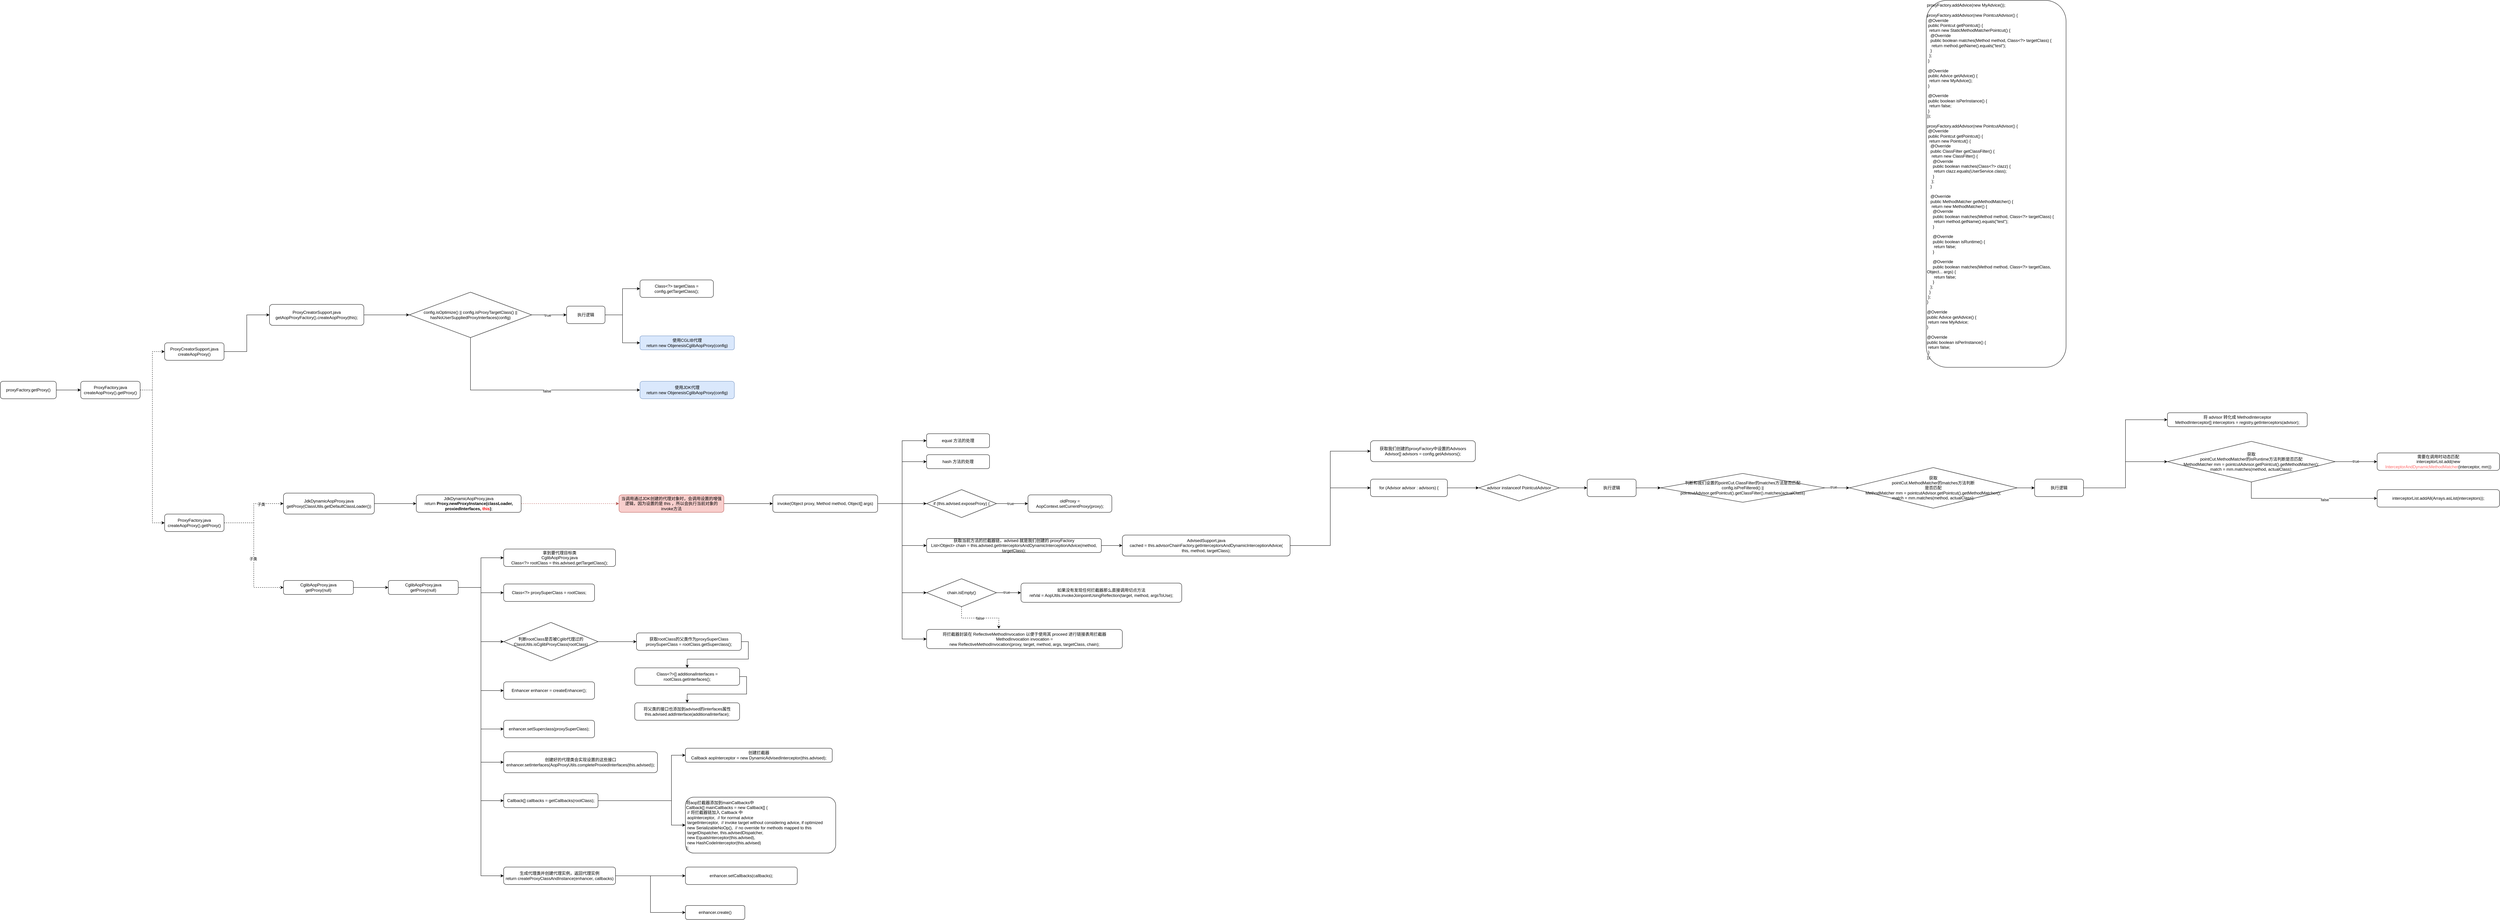 <mxfile version="16.2.1" type="github">
  <diagram id="f2AcYuHpSOX_95SIe8nD" name="第 1 页">
    <mxGraphModel dx="946" dy="3900" grid="1" gridSize="10" guides="1" tooltips="1" connect="1" arrows="1" fold="1" page="1" pageScale="1" pageWidth="2339" pageHeight="3300" math="0" shadow="0">
      <root>
        <mxCell id="0" />
        <mxCell id="1" parent="0" />
        <mxCell id="IzW3qe-JI3EkygCX9i8u-3" style="edgeStyle=orthogonalEdgeStyle;rounded=0;orthogonalLoop=1;jettySize=auto;html=1;exitX=1;exitY=0.5;exitDx=0;exitDy=0;entryX=0;entryY=0.5;entryDx=0;entryDy=0;" edge="1" parent="1" source="IzW3qe-JI3EkygCX9i8u-1" target="IzW3qe-JI3EkygCX9i8u-2">
          <mxGeometry relative="1" as="geometry" />
        </mxCell>
        <mxCell id="IzW3qe-JI3EkygCX9i8u-1" value="proxyFactory.getProxy()" style="rounded=1;whiteSpace=wrap;html=1;" vertex="1" parent="1">
          <mxGeometry x="830" y="460" width="160" height="50" as="geometry" />
        </mxCell>
        <mxCell id="IzW3qe-JI3EkygCX9i8u-6" style="edgeStyle=orthogonalEdgeStyle;rounded=0;orthogonalLoop=1;jettySize=auto;html=1;exitX=1;exitY=0.5;exitDx=0;exitDy=0;entryX=0;entryY=0.5;entryDx=0;entryDy=0;dashed=1;" edge="1" parent="1" source="IzW3qe-JI3EkygCX9i8u-2" target="IzW3qe-JI3EkygCX9i8u-4">
          <mxGeometry relative="1" as="geometry" />
        </mxCell>
        <mxCell id="IzW3qe-JI3EkygCX9i8u-7" style="edgeStyle=orthogonalEdgeStyle;rounded=0;orthogonalLoop=1;jettySize=auto;html=1;exitX=1;exitY=0.5;exitDx=0;exitDy=0;entryX=0;entryY=0.5;entryDx=0;entryDy=0;dashed=1;" edge="1" parent="1" source="IzW3qe-JI3EkygCX9i8u-2" target="IzW3qe-JI3EkygCX9i8u-5">
          <mxGeometry relative="1" as="geometry" />
        </mxCell>
        <mxCell id="IzW3qe-JI3EkygCX9i8u-2" value="ProxyFactory.java&lt;br&gt;createAopProxy().getProxy()" style="rounded=1;whiteSpace=wrap;html=1;" vertex="1" parent="1">
          <mxGeometry x="1060" y="460" width="170" height="50" as="geometry" />
        </mxCell>
        <mxCell id="IzW3qe-JI3EkygCX9i8u-10" style="edgeStyle=orthogonalEdgeStyle;rounded=0;orthogonalLoop=1;jettySize=auto;html=1;exitX=1;exitY=0.5;exitDx=0;exitDy=0;entryX=0;entryY=0.5;entryDx=0;entryDy=0;" edge="1" parent="1" source="IzW3qe-JI3EkygCX9i8u-4" target="IzW3qe-JI3EkygCX9i8u-9">
          <mxGeometry relative="1" as="geometry" />
        </mxCell>
        <mxCell id="IzW3qe-JI3EkygCX9i8u-4" value="ProxyCreatorSupport.java&lt;br&gt;createAopProxy()" style="rounded=1;whiteSpace=wrap;html=1;" vertex="1" parent="1">
          <mxGeometry x="1300" y="350" width="170" height="50" as="geometry" />
        </mxCell>
        <mxCell id="IzW3qe-JI3EkygCX9i8u-27" style="edgeStyle=orthogonalEdgeStyle;rounded=0;orthogonalLoop=1;jettySize=auto;html=1;exitX=1;exitY=0.5;exitDx=0;exitDy=0;dashed=1;entryX=0;entryY=0.5;entryDx=0;entryDy=0;" edge="1" parent="1" source="IzW3qe-JI3EkygCX9i8u-5" target="IzW3qe-JI3EkygCX9i8u-25">
          <mxGeometry relative="1" as="geometry" />
        </mxCell>
        <mxCell id="IzW3qe-JI3EkygCX9i8u-29" value="子类" style="edgeLabel;html=1;align=center;verticalAlign=middle;resizable=0;points=[];" vertex="1" connectable="0" parent="IzW3qe-JI3EkygCX9i8u-27">
          <mxGeometry x="0.43" y="-2" relative="1" as="geometry">
            <mxPoint as="offset" />
          </mxGeometry>
        </mxCell>
        <mxCell id="IzW3qe-JI3EkygCX9i8u-28" style="edgeStyle=orthogonalEdgeStyle;rounded=0;orthogonalLoop=1;jettySize=auto;html=1;exitX=1;exitY=0.5;exitDx=0;exitDy=0;entryX=0;entryY=0.5;entryDx=0;entryDy=0;dashed=1;" edge="1" parent="1" source="IzW3qe-JI3EkygCX9i8u-5" target="IzW3qe-JI3EkygCX9i8u-26">
          <mxGeometry relative="1" as="geometry" />
        </mxCell>
        <mxCell id="IzW3qe-JI3EkygCX9i8u-30" value="子类" style="edgeLabel;html=1;align=center;verticalAlign=middle;resizable=0;points=[];" vertex="1" connectable="0" parent="IzW3qe-JI3EkygCX9i8u-28">
          <mxGeometry x="0.056" y="-2" relative="1" as="geometry">
            <mxPoint as="offset" />
          </mxGeometry>
        </mxCell>
        <mxCell id="IzW3qe-JI3EkygCX9i8u-5" value="ProxyFactory.java&lt;br&gt;createAopProxy().getProxy()" style="rounded=1;whiteSpace=wrap;html=1;" vertex="1" parent="1">
          <mxGeometry x="1300" y="840" width="170" height="50" as="geometry" />
        </mxCell>
        <mxCell id="IzW3qe-JI3EkygCX9i8u-12" style="edgeStyle=orthogonalEdgeStyle;rounded=0;orthogonalLoop=1;jettySize=auto;html=1;exitX=1;exitY=0.5;exitDx=0;exitDy=0;" edge="1" parent="1" source="IzW3qe-JI3EkygCX9i8u-9" target="IzW3qe-JI3EkygCX9i8u-11">
          <mxGeometry relative="1" as="geometry" />
        </mxCell>
        <mxCell id="IzW3qe-JI3EkygCX9i8u-9" value="ProxyCreatorSupport.java&lt;br&gt;getAopProxyFactory().createAopProxy(this);" style="rounded=1;whiteSpace=wrap;html=1;" vertex="1" parent="1">
          <mxGeometry x="1600" y="240" width="270" height="60" as="geometry" />
        </mxCell>
        <mxCell id="IzW3qe-JI3EkygCX9i8u-14" style="edgeStyle=orthogonalEdgeStyle;rounded=0;orthogonalLoop=1;jettySize=auto;html=1;exitX=1;exitY=0.5;exitDx=0;exitDy=0;" edge="1" parent="1" source="IzW3qe-JI3EkygCX9i8u-11" target="IzW3qe-JI3EkygCX9i8u-13">
          <mxGeometry relative="1" as="geometry" />
        </mxCell>
        <mxCell id="IzW3qe-JI3EkygCX9i8u-19" value="true" style="edgeLabel;html=1;align=center;verticalAlign=middle;resizable=0;points=[];" vertex="1" connectable="0" parent="IzW3qe-JI3EkygCX9i8u-14">
          <mxGeometry x="-0.08" y="-1" relative="1" as="geometry">
            <mxPoint as="offset" />
          </mxGeometry>
        </mxCell>
        <mxCell id="IzW3qe-JI3EkygCX9i8u-21" style="edgeStyle=orthogonalEdgeStyle;rounded=0;orthogonalLoop=1;jettySize=auto;html=1;exitX=0.5;exitY=1;exitDx=0;exitDy=0;entryX=0;entryY=0.5;entryDx=0;entryDy=0;" edge="1" parent="1" source="IzW3qe-JI3EkygCX9i8u-11" target="IzW3qe-JI3EkygCX9i8u-20">
          <mxGeometry relative="1" as="geometry" />
        </mxCell>
        <mxCell id="IzW3qe-JI3EkygCX9i8u-22" value="false" style="edgeLabel;html=1;align=center;verticalAlign=middle;resizable=0;points=[];" vertex="1" connectable="0" parent="IzW3qe-JI3EkygCX9i8u-21">
          <mxGeometry x="0.162" y="-3" relative="1" as="geometry">
            <mxPoint as="offset" />
          </mxGeometry>
        </mxCell>
        <mxCell id="IzW3qe-JI3EkygCX9i8u-11" value="config.isOptimize() || config.isProxyTargetClass() || hasNoUserSuppliedProxyInterfaces(config)" style="rhombus;whiteSpace=wrap;html=1;" vertex="1" parent="1">
          <mxGeometry x="2000" y="205" width="350" height="130" as="geometry" />
        </mxCell>
        <mxCell id="IzW3qe-JI3EkygCX9i8u-16" style="edgeStyle=orthogonalEdgeStyle;rounded=0;orthogonalLoop=1;jettySize=auto;html=1;exitX=1;exitY=0.5;exitDx=0;exitDy=0;entryX=0;entryY=0.5;entryDx=0;entryDy=0;" edge="1" parent="1" source="IzW3qe-JI3EkygCX9i8u-13" target="IzW3qe-JI3EkygCX9i8u-15">
          <mxGeometry relative="1" as="geometry" />
        </mxCell>
        <mxCell id="IzW3qe-JI3EkygCX9i8u-18" style="edgeStyle=orthogonalEdgeStyle;rounded=0;orthogonalLoop=1;jettySize=auto;html=1;exitX=1;exitY=0.5;exitDx=0;exitDy=0;entryX=0;entryY=0.5;entryDx=0;entryDy=0;" edge="1" parent="1" source="IzW3qe-JI3EkygCX9i8u-13" target="IzW3qe-JI3EkygCX9i8u-17">
          <mxGeometry relative="1" as="geometry" />
        </mxCell>
        <mxCell id="IzW3qe-JI3EkygCX9i8u-13" value="执行逻辑" style="rounded=1;whiteSpace=wrap;html=1;" vertex="1" parent="1">
          <mxGeometry x="2450" y="245" width="110" height="50" as="geometry" />
        </mxCell>
        <mxCell id="IzW3qe-JI3EkygCX9i8u-15" value="Class&amp;lt;?&amp;gt; targetClass = config.getTargetClass();" style="rounded=1;whiteSpace=wrap;html=1;" vertex="1" parent="1">
          <mxGeometry x="2660" y="170" width="210" height="50" as="geometry" />
        </mxCell>
        <mxCell id="IzW3qe-JI3EkygCX9i8u-17" value="使用CGLIB代理&lt;br&gt;return new ObjenesisCglibAopProxy(config)" style="rounded=1;whiteSpace=wrap;html=1;fillColor=#dae8fc;strokeColor=#6c8ebf;" vertex="1" parent="1">
          <mxGeometry x="2660" y="330" width="270" height="40" as="geometry" />
        </mxCell>
        <mxCell id="IzW3qe-JI3EkygCX9i8u-20" value="使用JDK代理&lt;br&gt;return new ObjenesisCglibAopProxy(config)" style="rounded=1;whiteSpace=wrap;html=1;fillColor=#dae8fc;strokeColor=#6c8ebf;" vertex="1" parent="1">
          <mxGeometry x="2660" y="460" width="270" height="50" as="geometry" />
        </mxCell>
        <mxCell id="IzW3qe-JI3EkygCX9i8u-32" style="edgeStyle=orthogonalEdgeStyle;rounded=0;orthogonalLoop=1;jettySize=auto;html=1;exitX=1;exitY=0.5;exitDx=0;exitDy=0;entryX=0;entryY=0.5;entryDx=0;entryDy=0;" edge="1" parent="1" source="IzW3qe-JI3EkygCX9i8u-25" target="IzW3qe-JI3EkygCX9i8u-31">
          <mxGeometry relative="1" as="geometry" />
        </mxCell>
        <mxCell id="IzW3qe-JI3EkygCX9i8u-25" value="JdkDynamicAopProxy.java&lt;br&gt;getProxy(ClassUtils.getDefaultClassLoader())" style="rounded=1;whiteSpace=wrap;html=1;" vertex="1" parent="1">
          <mxGeometry x="1640" y="780" width="260" height="60" as="geometry" />
        </mxCell>
        <mxCell id="IzW3qe-JI3EkygCX9i8u-34" style="edgeStyle=orthogonalEdgeStyle;rounded=0;orthogonalLoop=1;jettySize=auto;html=1;exitX=1;exitY=0.5;exitDx=0;exitDy=0;" edge="1" parent="1" source="IzW3qe-JI3EkygCX9i8u-26" target="IzW3qe-JI3EkygCX9i8u-33">
          <mxGeometry relative="1" as="geometry" />
        </mxCell>
        <mxCell id="IzW3qe-JI3EkygCX9i8u-26" value="CglibAopProxy.java&lt;br&gt;getProxy(null)" style="rounded=1;whiteSpace=wrap;html=1;" vertex="1" parent="1">
          <mxGeometry x="1640" y="1030" width="200" height="40" as="geometry" />
        </mxCell>
        <mxCell id="IzW3qe-JI3EkygCX9i8u-68" style="edgeStyle=orthogonalEdgeStyle;rounded=0;orthogonalLoop=1;jettySize=auto;html=1;exitX=1;exitY=0.5;exitDx=0;exitDy=0;dashed=1;fillColor=#f8cecc;strokeColor=#b85450;" edge="1" parent="1" source="IzW3qe-JI3EkygCX9i8u-31" target="IzW3qe-JI3EkygCX9i8u-67">
          <mxGeometry relative="1" as="geometry" />
        </mxCell>
        <mxCell id="IzW3qe-JI3EkygCX9i8u-31" value="JdkDynamicAopProxy.java&lt;br&gt;return &lt;b&gt;Proxy.newProxyInstance(classLoader, proxiedInterfaces, &lt;font color=&quot;#ff0000&quot;&gt;this&lt;/font&gt;)&lt;/b&gt;;" style="rounded=1;whiteSpace=wrap;html=1;" vertex="1" parent="1">
          <mxGeometry x="2020" y="785" width="300" height="50" as="geometry" />
        </mxCell>
        <mxCell id="IzW3qe-JI3EkygCX9i8u-36" style="edgeStyle=orthogonalEdgeStyle;rounded=0;orthogonalLoop=1;jettySize=auto;html=1;exitX=1;exitY=0.5;exitDx=0;exitDy=0;entryX=0;entryY=0.5;entryDx=0;entryDy=0;" edge="1" parent="1" source="IzW3qe-JI3EkygCX9i8u-33" target="IzW3qe-JI3EkygCX9i8u-35">
          <mxGeometry relative="1" as="geometry" />
        </mxCell>
        <mxCell id="IzW3qe-JI3EkygCX9i8u-39" style="edgeStyle=orthogonalEdgeStyle;rounded=0;orthogonalLoop=1;jettySize=auto;html=1;exitX=1;exitY=0.5;exitDx=0;exitDy=0;" edge="1" parent="1" source="IzW3qe-JI3EkygCX9i8u-33" target="IzW3qe-JI3EkygCX9i8u-38">
          <mxGeometry relative="1" as="geometry" />
        </mxCell>
        <mxCell id="IzW3qe-JI3EkygCX9i8u-40" style="edgeStyle=orthogonalEdgeStyle;rounded=0;orthogonalLoop=1;jettySize=auto;html=1;exitX=1;exitY=0.5;exitDx=0;exitDy=0;entryX=0;entryY=0.5;entryDx=0;entryDy=0;" edge="1" parent="1" source="IzW3qe-JI3EkygCX9i8u-33" target="IzW3qe-JI3EkygCX9i8u-37">
          <mxGeometry relative="1" as="geometry" />
        </mxCell>
        <mxCell id="IzW3qe-JI3EkygCX9i8u-49" style="edgeStyle=orthogonalEdgeStyle;rounded=0;orthogonalLoop=1;jettySize=auto;html=1;exitX=1;exitY=0.5;exitDx=0;exitDy=0;entryX=0;entryY=0.5;entryDx=0;entryDy=0;" edge="1" parent="1" source="IzW3qe-JI3EkygCX9i8u-33" target="IzW3qe-JI3EkygCX9i8u-47">
          <mxGeometry relative="1" as="geometry" />
        </mxCell>
        <mxCell id="IzW3qe-JI3EkygCX9i8u-52" style="edgeStyle=orthogonalEdgeStyle;rounded=0;orthogonalLoop=1;jettySize=auto;html=1;exitX=1;exitY=0.5;exitDx=0;exitDy=0;entryX=0;entryY=0.5;entryDx=0;entryDy=0;" edge="1" parent="1" source="IzW3qe-JI3EkygCX9i8u-33" target="IzW3qe-JI3EkygCX9i8u-50">
          <mxGeometry relative="1" as="geometry" />
        </mxCell>
        <mxCell id="IzW3qe-JI3EkygCX9i8u-53" style="edgeStyle=orthogonalEdgeStyle;rounded=0;orthogonalLoop=1;jettySize=auto;html=1;exitX=1;exitY=0.5;exitDx=0;exitDy=0;entryX=0;entryY=0.5;entryDx=0;entryDy=0;" edge="1" parent="1" source="IzW3qe-JI3EkygCX9i8u-33" target="IzW3qe-JI3EkygCX9i8u-51">
          <mxGeometry relative="1" as="geometry" />
        </mxCell>
        <mxCell id="IzW3qe-JI3EkygCX9i8u-59" style="edgeStyle=orthogonalEdgeStyle;rounded=0;orthogonalLoop=1;jettySize=auto;html=1;exitX=1;exitY=0.5;exitDx=0;exitDy=0;entryX=0;entryY=0.5;entryDx=0;entryDy=0;" edge="1" parent="1" source="IzW3qe-JI3EkygCX9i8u-33" target="IzW3qe-JI3EkygCX9i8u-54">
          <mxGeometry relative="1" as="geometry" />
        </mxCell>
        <mxCell id="IzW3qe-JI3EkygCX9i8u-65" style="edgeStyle=orthogonalEdgeStyle;rounded=0;orthogonalLoop=1;jettySize=auto;html=1;exitX=1;exitY=0.5;exitDx=0;exitDy=0;entryX=0;entryY=0.5;entryDx=0;entryDy=0;" edge="1" parent="1" source="IzW3qe-JI3EkygCX9i8u-33" target="IzW3qe-JI3EkygCX9i8u-60">
          <mxGeometry relative="1" as="geometry" />
        </mxCell>
        <mxCell id="IzW3qe-JI3EkygCX9i8u-33" value="CglibAopProxy.java&lt;br&gt;getProxy(null)" style="rounded=1;whiteSpace=wrap;html=1;" vertex="1" parent="1">
          <mxGeometry x="1940" y="1030" width="200" height="40" as="geometry" />
        </mxCell>
        <mxCell id="IzW3qe-JI3EkygCX9i8u-35" value="&lt;div&gt;拿到要代理目标类&lt;/div&gt;CglibAopProxy.java&lt;br&gt;&lt;div&gt;&lt;span&gt;Class&amp;lt;?&amp;gt; rootClass = this.advised.getTargetClass();&lt;/span&gt;&lt;br&gt;&lt;/div&gt;" style="rounded=1;whiteSpace=wrap;html=1;" vertex="1" parent="1">
          <mxGeometry x="2270" y="940" width="320" height="50" as="geometry" />
        </mxCell>
        <mxCell id="IzW3qe-JI3EkygCX9i8u-42" style="edgeStyle=orthogonalEdgeStyle;rounded=0;orthogonalLoop=1;jettySize=auto;html=1;exitX=1;exitY=0.5;exitDx=0;exitDy=0;" edge="1" parent="1" source="IzW3qe-JI3EkygCX9i8u-37" target="IzW3qe-JI3EkygCX9i8u-41">
          <mxGeometry relative="1" as="geometry" />
        </mxCell>
        <mxCell id="IzW3qe-JI3EkygCX9i8u-37" value="判断rootClass是否被Cglib代理过的&lt;br&gt;ClassUtils.isCglibProxyClass(rootClass)" style="rhombus;whiteSpace=wrap;html=1;" vertex="1" parent="1">
          <mxGeometry x="2270" y="1150" width="270" height="110" as="geometry" />
        </mxCell>
        <mxCell id="IzW3qe-JI3EkygCX9i8u-38" value="&lt;div&gt;Class&amp;lt;?&amp;gt; proxySuperClass = rootClass;&lt;br&gt;&lt;/div&gt;" style="rounded=1;whiteSpace=wrap;html=1;" vertex="1" parent="1">
          <mxGeometry x="2270" y="1040" width="260" height="50" as="geometry" />
        </mxCell>
        <mxCell id="IzW3qe-JI3EkygCX9i8u-44" style="edgeStyle=orthogonalEdgeStyle;rounded=0;orthogonalLoop=1;jettySize=auto;html=1;exitX=1;exitY=0.5;exitDx=0;exitDy=0;" edge="1" parent="1" source="IzW3qe-JI3EkygCX9i8u-41" target="IzW3qe-JI3EkygCX9i8u-43">
          <mxGeometry relative="1" as="geometry" />
        </mxCell>
        <mxCell id="IzW3qe-JI3EkygCX9i8u-41" value="&lt;div&gt;获取rootClass的父类作为proxySuperClass&lt;/div&gt;&lt;div&gt;proxySuperClass = rootClass.getSuperclass();&lt;br&gt;&lt;/div&gt;" style="rounded=1;whiteSpace=wrap;html=1;" vertex="1" parent="1">
          <mxGeometry x="2650" y="1180" width="300" height="50" as="geometry" />
        </mxCell>
        <mxCell id="IzW3qe-JI3EkygCX9i8u-46" style="edgeStyle=orthogonalEdgeStyle;rounded=0;orthogonalLoop=1;jettySize=auto;html=1;exitX=1;exitY=0.5;exitDx=0;exitDy=0;" edge="1" parent="1" source="IzW3qe-JI3EkygCX9i8u-43" target="IzW3qe-JI3EkygCX9i8u-45">
          <mxGeometry relative="1" as="geometry" />
        </mxCell>
        <mxCell id="IzW3qe-JI3EkygCX9i8u-43" value="&lt;div&gt;Class&amp;lt;?&amp;gt;[] additionalInterfaces = rootClass.getInterfaces();&lt;br&gt;&lt;/div&gt;" style="rounded=1;whiteSpace=wrap;html=1;" vertex="1" parent="1">
          <mxGeometry x="2645" y="1280" width="300" height="50" as="geometry" />
        </mxCell>
        <mxCell id="IzW3qe-JI3EkygCX9i8u-45" value="&lt;div&gt;&lt;div&gt;将父类的接口也添加到advised的interfaces属性&lt;/div&gt;&lt;div&gt;&lt;span&gt;					&lt;/span&gt;this.advised.addInterface(additionalInterface);&lt;/div&gt;&lt;/div&gt;" style="rounded=1;whiteSpace=wrap;html=1;" vertex="1" parent="1">
          <mxGeometry x="2645" y="1380" width="300" height="50" as="geometry" />
        </mxCell>
        <mxCell id="IzW3qe-JI3EkygCX9i8u-47" value="&lt;div&gt;Enhancer enhancer = createEnhancer();&lt;br&gt;&lt;/div&gt;" style="rounded=1;whiteSpace=wrap;html=1;" vertex="1" parent="1">
          <mxGeometry x="2270" y="1320" width="260" height="50" as="geometry" />
        </mxCell>
        <mxCell id="IzW3qe-JI3EkygCX9i8u-50" value="&lt;div&gt;enhancer.setSuperclass(proxySuperClass);&lt;br&gt;&lt;/div&gt;" style="rounded=1;whiteSpace=wrap;html=1;" vertex="1" parent="1">
          <mxGeometry x="2270" y="1430" width="260" height="50" as="geometry" />
        </mxCell>
        <mxCell id="IzW3qe-JI3EkygCX9i8u-51" value="&lt;div&gt;创建好的代理类会实现设置的这些接口&lt;/div&gt;&lt;div&gt;enhancer.setInterfaces(AopProxyUtils.completeProxiedInterfaces(this.advised));&lt;br&gt;&lt;/div&gt;" style="rounded=1;whiteSpace=wrap;html=1;" vertex="1" parent="1">
          <mxGeometry x="2270" y="1520" width="440" height="60" as="geometry" />
        </mxCell>
        <mxCell id="IzW3qe-JI3EkygCX9i8u-56" style="edgeStyle=orthogonalEdgeStyle;rounded=0;orthogonalLoop=1;jettySize=auto;html=1;exitX=1;exitY=0.5;exitDx=0;exitDy=0;entryX=0;entryY=0.5;entryDx=0;entryDy=0;" edge="1" parent="1" source="IzW3qe-JI3EkygCX9i8u-54" target="IzW3qe-JI3EkygCX9i8u-55">
          <mxGeometry relative="1" as="geometry">
            <Array as="points">
              <mxPoint x="2750" y="1660" />
              <mxPoint x="2750" y="1530" />
            </Array>
          </mxGeometry>
        </mxCell>
        <mxCell id="IzW3qe-JI3EkygCX9i8u-58" style="edgeStyle=orthogonalEdgeStyle;rounded=0;orthogonalLoop=1;jettySize=auto;html=1;exitX=1;exitY=0.5;exitDx=0;exitDy=0;" edge="1" parent="1" source="IzW3qe-JI3EkygCX9i8u-54" target="IzW3qe-JI3EkygCX9i8u-57">
          <mxGeometry relative="1" as="geometry">
            <Array as="points">
              <mxPoint x="2750" y="1660" />
              <mxPoint x="2750" y="1730" />
            </Array>
          </mxGeometry>
        </mxCell>
        <mxCell id="IzW3qe-JI3EkygCX9i8u-54" value="&lt;div&gt;Callback[] callbacks = getCallbacks(rootClass);&lt;br&gt;&lt;/div&gt;" style="rounded=1;whiteSpace=wrap;html=1;" vertex="1" parent="1">
          <mxGeometry x="2270" y="1640" width="270" height="40" as="geometry" />
        </mxCell>
        <mxCell id="IzW3qe-JI3EkygCX9i8u-55" value="&lt;div&gt;创建拦截器&lt;/div&gt;&lt;div&gt;Callback aopInterceptor = new DynamicAdvisedInterceptor(this.advised);&lt;br&gt;&lt;/div&gt;" style="rounded=1;whiteSpace=wrap;html=1;" vertex="1" parent="1">
          <mxGeometry x="2790" y="1510" width="420" height="40" as="geometry" />
        </mxCell>
        <mxCell id="IzW3qe-JI3EkygCX9i8u-57" value="&lt;div&gt;&lt;div&gt;将aop拦截器添加到mainCallbacks中&lt;/div&gt;&lt;div&gt;&lt;span&gt;		&lt;/span&gt;Callback[] mainCallbacks = new Callback[] {&lt;/div&gt;&lt;div&gt;&lt;span&gt;				&lt;/span&gt;&lt;span style=&quot;white-space: pre&quot;&gt;	&lt;/span&gt;// 将拦截器链加入 Callback 中&lt;/div&gt;&lt;div&gt;&lt;span&gt;				&lt;/span&gt;&lt;span style=&quot;white-space: pre&quot;&gt;	&lt;/span&gt;aopInterceptor,&amp;nbsp; // for normal advice&lt;/div&gt;&lt;div&gt;&lt;span&gt;				&lt;/span&gt;&lt;span style=&quot;white-space: pre&quot;&gt;	&lt;/span&gt;targetInterceptor,&amp;nbsp; // invoke target without considering advice, if optimized&lt;/div&gt;&lt;div&gt;&lt;span&gt;				&lt;/span&gt;&lt;span style=&quot;white-space: pre&quot;&gt;	&lt;/span&gt;new SerializableNoOp(),&amp;nbsp; // no override for methods mapped to this&lt;/div&gt;&lt;div&gt;&lt;span&gt;				&lt;/span&gt;&lt;span style=&quot;white-space: pre&quot;&gt;&lt;span style=&quot;white-space: pre&quot;&gt;	&lt;/span&gt;&lt;/span&gt;targetDispatcher, this.advisedDispatcher,&lt;/div&gt;&lt;div&gt;&lt;span&gt;				&lt;/span&gt;&lt;span style=&quot;white-space: pre&quot;&gt;	&lt;/span&gt;new EqualsInterceptor(this.advised),&lt;/div&gt;&lt;div&gt;&lt;span&gt;				&lt;/span&gt;&lt;span style=&quot;white-space: pre&quot;&gt;	&lt;/span&gt;new HashCodeInterceptor(this.advised)&lt;/div&gt;&lt;div&gt;&lt;span&gt;		&lt;/span&gt;};&lt;/div&gt;&lt;/div&gt;" style="rounded=1;whiteSpace=wrap;html=1;align=left;" vertex="1" parent="1">
          <mxGeometry x="2790" y="1650" width="430" height="160" as="geometry" />
        </mxCell>
        <mxCell id="IzW3qe-JI3EkygCX9i8u-62" style="edgeStyle=orthogonalEdgeStyle;rounded=0;orthogonalLoop=1;jettySize=auto;html=1;exitX=1;exitY=0.5;exitDx=0;exitDy=0;" edge="1" parent="1" source="IzW3qe-JI3EkygCX9i8u-60" target="IzW3qe-JI3EkygCX9i8u-61">
          <mxGeometry relative="1" as="geometry" />
        </mxCell>
        <mxCell id="IzW3qe-JI3EkygCX9i8u-63" style="edgeStyle=orthogonalEdgeStyle;rounded=0;orthogonalLoop=1;jettySize=auto;html=1;exitX=1;exitY=0.5;exitDx=0;exitDy=0;entryX=0;entryY=0.5;entryDx=0;entryDy=0;" edge="1" parent="1" source="IzW3qe-JI3EkygCX9i8u-60" target="IzW3qe-JI3EkygCX9i8u-64">
          <mxGeometry relative="1" as="geometry">
            <mxPoint x="2680" y="2040" as="targetPoint" />
          </mxGeometry>
        </mxCell>
        <mxCell id="IzW3qe-JI3EkygCX9i8u-60" value="&lt;div&gt;&lt;div&gt;生成代理类并创建代理实例，返回代理实例&lt;/div&gt;&lt;div&gt;&lt;span&gt;			&lt;/span&gt;return createProxyClassAndInstance(enhancer, callbacks)&lt;/div&gt;&lt;/div&gt;" style="rounded=1;whiteSpace=wrap;html=1;" vertex="1" parent="1">
          <mxGeometry x="2270" y="1850" width="320" height="50" as="geometry" />
        </mxCell>
        <mxCell id="IzW3qe-JI3EkygCX9i8u-61" value="enhancer.setCallbacks(callbacks);" style="rounded=1;whiteSpace=wrap;html=1;" vertex="1" parent="1">
          <mxGeometry x="2790" y="1850" width="320" height="50" as="geometry" />
        </mxCell>
        <mxCell id="IzW3qe-JI3EkygCX9i8u-64" value="enhancer.create()" style="rounded=1;whiteSpace=wrap;html=1;" vertex="1" parent="1">
          <mxGeometry x="2790" y="1960" width="170" height="40" as="geometry" />
        </mxCell>
        <mxCell id="IzW3qe-JI3EkygCX9i8u-70" style="edgeStyle=orthogonalEdgeStyle;rounded=0;orthogonalLoop=1;jettySize=auto;html=1;exitX=1;exitY=0.5;exitDx=0;exitDy=0;entryX=0;entryY=0.5;entryDx=0;entryDy=0;fontColor=#FF0000;" edge="1" parent="1" source="IzW3qe-JI3EkygCX9i8u-67" target="IzW3qe-JI3EkygCX9i8u-69">
          <mxGeometry relative="1" as="geometry" />
        </mxCell>
        <mxCell id="IzW3qe-JI3EkygCX9i8u-67" value="当调用通过JDK创建的代理对象时，会调用设置的增强逻辑，因为设置的是 this ，所以会执行当前对象的 invoke方法" style="rounded=1;whiteSpace=wrap;html=1;fillColor=#f8cecc;strokeColor=#b85450;" vertex="1" parent="1">
          <mxGeometry x="2600" y="785" width="300" height="50" as="geometry" />
        </mxCell>
        <mxCell id="IzW3qe-JI3EkygCX9i8u-73" style="edgeStyle=orthogonalEdgeStyle;rounded=0;orthogonalLoop=1;jettySize=auto;html=1;exitX=1;exitY=0.5;exitDx=0;exitDy=0;entryX=0;entryY=0.5;entryDx=0;entryDy=0;fontColor=#FF0000;" edge="1" parent="1" source="IzW3qe-JI3EkygCX9i8u-69" target="IzW3qe-JI3EkygCX9i8u-71">
          <mxGeometry relative="1" as="geometry" />
        </mxCell>
        <mxCell id="IzW3qe-JI3EkygCX9i8u-74" style="edgeStyle=orthogonalEdgeStyle;rounded=0;orthogonalLoop=1;jettySize=auto;html=1;exitX=1;exitY=0.5;exitDx=0;exitDy=0;entryX=0;entryY=0.5;entryDx=0;entryDy=0;fontColor=#FF0000;" edge="1" parent="1" source="IzW3qe-JI3EkygCX9i8u-69" target="IzW3qe-JI3EkygCX9i8u-72">
          <mxGeometry relative="1" as="geometry" />
        </mxCell>
        <mxCell id="IzW3qe-JI3EkygCX9i8u-76" style="edgeStyle=orthogonalEdgeStyle;rounded=0;orthogonalLoop=1;jettySize=auto;html=1;exitX=1;exitY=0.5;exitDx=0;exitDy=0;entryX=0;entryY=0.5;entryDx=0;entryDy=0;fontColor=#000000;" edge="1" parent="1" source="IzW3qe-JI3EkygCX9i8u-69" target="IzW3qe-JI3EkygCX9i8u-75">
          <mxGeometry relative="1" as="geometry" />
        </mxCell>
        <mxCell id="IzW3qe-JI3EkygCX9i8u-82" style="edgeStyle=orthogonalEdgeStyle;rounded=0;orthogonalLoop=1;jettySize=auto;html=1;exitX=1;exitY=0.5;exitDx=0;exitDy=0;entryX=0;entryY=0.5;entryDx=0;entryDy=0;fontColor=#000000;" edge="1" parent="1" source="IzW3qe-JI3EkygCX9i8u-69" target="IzW3qe-JI3EkygCX9i8u-81">
          <mxGeometry relative="1" as="geometry" />
        </mxCell>
        <mxCell id="IzW3qe-JI3EkygCX9i8u-113" style="edgeStyle=orthogonalEdgeStyle;rounded=0;orthogonalLoop=1;jettySize=auto;html=1;exitX=1;exitY=0.5;exitDx=0;exitDy=0;entryX=0;entryY=0.5;entryDx=0;entryDy=0;fontColor=#FF6666;" edge="1" parent="1" source="IzW3qe-JI3EkygCX9i8u-69" target="IzW3qe-JI3EkygCX9i8u-112">
          <mxGeometry relative="1" as="geometry" />
        </mxCell>
        <mxCell id="IzW3qe-JI3EkygCX9i8u-118" style="edgeStyle=orthogonalEdgeStyle;rounded=0;orthogonalLoop=1;jettySize=auto;html=1;exitX=1;exitY=0.5;exitDx=0;exitDy=0;entryX=0;entryY=0.5;entryDx=0;entryDy=0;fontColor=#000000;" edge="1" parent="1" source="IzW3qe-JI3EkygCX9i8u-69" target="IzW3qe-JI3EkygCX9i8u-116">
          <mxGeometry relative="1" as="geometry" />
        </mxCell>
        <mxCell id="IzW3qe-JI3EkygCX9i8u-69" value="&lt;div&gt;invoke(Object proxy, Method method, Object[] args)&lt;br&gt;&lt;/div&gt;" style="rounded=1;whiteSpace=wrap;html=1;" vertex="1" parent="1">
          <mxGeometry x="3040" y="785" width="300" height="50" as="geometry" />
        </mxCell>
        <mxCell id="IzW3qe-JI3EkygCX9i8u-71" value="&lt;div&gt;equal 方法的处理&lt;br&gt;&lt;/div&gt;" style="rounded=1;whiteSpace=wrap;html=1;" vertex="1" parent="1">
          <mxGeometry x="3480" y="610" width="180" height="40" as="geometry" />
        </mxCell>
        <mxCell id="IzW3qe-JI3EkygCX9i8u-72" value="&lt;div&gt;hash 方法的处理&lt;br&gt;&lt;/div&gt;" style="rounded=1;whiteSpace=wrap;html=1;" vertex="1" parent="1">
          <mxGeometry x="3480" y="670" width="180" height="40" as="geometry" />
        </mxCell>
        <mxCell id="IzW3qe-JI3EkygCX9i8u-79" style="edgeStyle=orthogonalEdgeStyle;rounded=0;orthogonalLoop=1;jettySize=auto;html=1;exitX=1;exitY=0.5;exitDx=0;exitDy=0;fontColor=#000000;" edge="1" parent="1" source="IzW3qe-JI3EkygCX9i8u-75" target="IzW3qe-JI3EkygCX9i8u-78">
          <mxGeometry relative="1" as="geometry" />
        </mxCell>
        <mxCell id="IzW3qe-JI3EkygCX9i8u-80" value="true" style="edgeLabel;html=1;align=center;verticalAlign=middle;resizable=0;points=[];fontColor=#000000;" vertex="1" connectable="0" parent="IzW3qe-JI3EkygCX9i8u-79">
          <mxGeometry x="-0.112" y="4" relative="1" as="geometry">
            <mxPoint y="4" as="offset" />
          </mxGeometry>
        </mxCell>
        <mxCell id="IzW3qe-JI3EkygCX9i8u-75" value="&lt;font color=&quot;#000000&quot;&gt;if (this.advised.exposeProxy) {&lt;/font&gt;" style="rhombus;whiteSpace=wrap;html=1;fontColor=#FF0000;" vertex="1" parent="1">
          <mxGeometry x="3480" y="770" width="200" height="80" as="geometry" />
        </mxCell>
        <mxCell id="IzW3qe-JI3EkygCX9i8u-78" value="&lt;div&gt;oldProxy = AopContext.setCurrentProxy(proxy);&lt;br&gt;&lt;/div&gt;" style="rounded=1;whiteSpace=wrap;html=1;" vertex="1" parent="1">
          <mxGeometry x="3770" y="785" width="240" height="50" as="geometry" />
        </mxCell>
        <mxCell id="IzW3qe-JI3EkygCX9i8u-84" style="edgeStyle=orthogonalEdgeStyle;rounded=0;orthogonalLoop=1;jettySize=auto;html=1;exitX=1;exitY=0.5;exitDx=0;exitDy=0;entryX=0;entryY=0.5;entryDx=0;entryDy=0;fontColor=#000000;" edge="1" parent="1" source="IzW3qe-JI3EkygCX9i8u-81" target="IzW3qe-JI3EkygCX9i8u-83">
          <mxGeometry relative="1" as="geometry" />
        </mxCell>
        <mxCell id="IzW3qe-JI3EkygCX9i8u-81" value="&lt;div&gt;&lt;div&gt;获取当前方法的拦截器链，advised 就是我们创建的 proxyFactory&lt;/div&gt;&lt;div&gt;&lt;span&gt;			&lt;/span&gt;List&amp;lt;Object&amp;gt; chain = this.advised.getInterceptorsAndDynamicInterceptionAdvice(method, targetClass);&lt;/div&gt;&lt;/div&gt;" style="rounded=1;whiteSpace=wrap;html=1;" vertex="1" parent="1">
          <mxGeometry x="3480" y="910" width="500" height="40" as="geometry" />
        </mxCell>
        <mxCell id="IzW3qe-JI3EkygCX9i8u-86" style="edgeStyle=orthogonalEdgeStyle;rounded=0;orthogonalLoop=1;jettySize=auto;html=1;exitX=1;exitY=0.5;exitDx=0;exitDy=0;fontColor=#000000;entryX=0;entryY=0.5;entryDx=0;entryDy=0;" edge="1" parent="1" source="IzW3qe-JI3EkygCX9i8u-83" target="IzW3qe-JI3EkygCX9i8u-85">
          <mxGeometry relative="1" as="geometry" />
        </mxCell>
        <mxCell id="IzW3qe-JI3EkygCX9i8u-88" style="edgeStyle=orthogonalEdgeStyle;rounded=0;orthogonalLoop=1;jettySize=auto;html=1;exitX=1;exitY=0.5;exitDx=0;exitDy=0;entryX=0;entryY=0.5;entryDx=0;entryDy=0;fontColor=#000000;" edge="1" parent="1" source="IzW3qe-JI3EkygCX9i8u-83" target="IzW3qe-JI3EkygCX9i8u-87">
          <mxGeometry relative="1" as="geometry" />
        </mxCell>
        <mxCell id="IzW3qe-JI3EkygCX9i8u-83" value="AdvisedSupport.java&lt;br&gt;&lt;div&gt;cached = this.advisorChainFactory.getInterceptorsAndDynamicInterceptionAdvice(&lt;/div&gt;&lt;div&gt;&lt;span&gt;					&lt;/span&gt;this, method, targetClass);&lt;/div&gt;" style="rounded=1;whiteSpace=wrap;html=1;" vertex="1" parent="1">
          <mxGeometry x="4040" y="900" width="480" height="60" as="geometry" />
        </mxCell>
        <mxCell id="IzW3qe-JI3EkygCX9i8u-85" value="获取我们创建的proxyFactory中设置的Advisors&lt;br&gt;Advisor[] advisors = config.getAdvisors();" style="rounded=1;whiteSpace=wrap;html=1;" vertex="1" parent="1">
          <mxGeometry x="4750" y="630" width="300" height="60" as="geometry" />
        </mxCell>
        <mxCell id="IzW3qe-JI3EkygCX9i8u-91" style="edgeStyle=orthogonalEdgeStyle;rounded=0;orthogonalLoop=1;jettySize=auto;html=1;exitX=1;exitY=0.5;exitDx=0;exitDy=0;fontColor=#000000;" edge="1" parent="1" source="IzW3qe-JI3EkygCX9i8u-87" target="IzW3qe-JI3EkygCX9i8u-90">
          <mxGeometry relative="1" as="geometry" />
        </mxCell>
        <mxCell id="IzW3qe-JI3EkygCX9i8u-87" value="for (Advisor advisor : advisors) {" style="rounded=1;whiteSpace=wrap;html=1;" vertex="1" parent="1">
          <mxGeometry x="4750" y="740" width="220" height="50" as="geometry" />
        </mxCell>
        <mxCell id="IzW3qe-JI3EkygCX9i8u-94" style="edgeStyle=orthogonalEdgeStyle;rounded=0;orthogonalLoop=1;jettySize=auto;html=1;exitX=1;exitY=0.5;exitDx=0;exitDy=0;fontColor=#000000;" edge="1" parent="1" source="IzW3qe-JI3EkygCX9i8u-89" target="IzW3qe-JI3EkygCX9i8u-93">
          <mxGeometry relative="1" as="geometry" />
        </mxCell>
        <mxCell id="IzW3qe-JI3EkygCX9i8u-89" value="执行逻辑" style="rounded=1;whiteSpace=wrap;html=1;" vertex="1" parent="1">
          <mxGeometry x="5370" y="740" width="140" height="50" as="geometry" />
        </mxCell>
        <mxCell id="IzW3qe-JI3EkygCX9i8u-92" style="edgeStyle=orthogonalEdgeStyle;rounded=0;orthogonalLoop=1;jettySize=auto;html=1;exitX=1;exitY=0.5;exitDx=0;exitDy=0;fontColor=#000000;" edge="1" parent="1" source="IzW3qe-JI3EkygCX9i8u-90" target="IzW3qe-JI3EkygCX9i8u-89">
          <mxGeometry relative="1" as="geometry" />
        </mxCell>
        <mxCell id="IzW3qe-JI3EkygCX9i8u-90" value="advisor instanceof PointcutAdvisor" style="rhombus;whiteSpace=wrap;html=1;fontColor=#000000;" vertex="1" parent="1">
          <mxGeometry x="5060" y="727.5" width="230" height="75" as="geometry" />
        </mxCell>
        <mxCell id="IzW3qe-JI3EkygCX9i8u-97" style="edgeStyle=orthogonalEdgeStyle;rounded=0;orthogonalLoop=1;jettySize=auto;html=1;exitX=1;exitY=0.5;exitDx=0;exitDy=0;entryX=0;entryY=0.5;entryDx=0;entryDy=0;fontColor=#000000;" edge="1" parent="1" source="IzW3qe-JI3EkygCX9i8u-93" target="IzW3qe-JI3EkygCX9i8u-96">
          <mxGeometry relative="1" as="geometry" />
        </mxCell>
        <mxCell id="IzW3qe-JI3EkygCX9i8u-98" value="true" style="edgeLabel;html=1;align=center;verticalAlign=middle;resizable=0;points=[];fontColor=#000000;" vertex="1" connectable="0" parent="IzW3qe-JI3EkygCX9i8u-97">
          <mxGeometry x="-0.307" y="2" relative="1" as="geometry">
            <mxPoint as="offset" />
          </mxGeometry>
        </mxCell>
        <mxCell id="IzW3qe-JI3EkygCX9i8u-93" value="判断和我们设置的pointCut.ClassFilter的matches方法是否匹配&lt;br&gt;config.isPreFiltered() || pointcutAdvisor.getPointcut().getClassFilter().matches(actualClass)" style="rhombus;whiteSpace=wrap;html=1;fontColor=#000000;" vertex="1" parent="1">
          <mxGeometry x="5580" y="723.75" width="470" height="82.5" as="geometry" />
        </mxCell>
        <mxCell id="IzW3qe-JI3EkygCX9i8u-95" value="&lt;div&gt;&lt;div&gt;&lt;span&gt;		&lt;/span&gt;proxyFactory.addAdvice(new MyAdvice());&lt;/div&gt;&lt;div&gt;&lt;br&gt;&lt;/div&gt;&lt;div&gt;&lt;span&gt;		&lt;/span&gt;proxyFactory.addAdvisor(new PointcutAdvisor() {&lt;/div&gt;&lt;div&gt;&lt;span&gt;			&lt;/span&gt;&lt;span style=&quot;white-space: pre&quot;&gt;	&lt;/span&gt;@Override&lt;/div&gt;&lt;div&gt;&lt;span&gt;			&lt;/span&gt;&lt;span style=&quot;white-space: pre&quot;&gt;	&lt;/span&gt;public Pointcut getPointcut() {&lt;/div&gt;&lt;div&gt;&lt;span&gt;				&lt;/span&gt;&lt;span style=&quot;white-space: pre&quot;&gt;	&lt;/span&gt;&lt;span style=&quot;white-space: pre&quot;&gt;	&lt;/span&gt;return new StaticMethodMatcherPointcut() {&lt;/div&gt;&lt;div&gt;&lt;span&gt;					&lt;/span&gt;&lt;span style=&quot;white-space: pre&quot;&gt;	&lt;span style=&quot;white-space: pre&quot;&gt;	&lt;/span&gt;&lt;/span&gt;&lt;span style=&quot;white-space: pre&quot;&gt;	&lt;/span&gt;@Override&lt;/div&gt;&lt;div&gt;&lt;span&gt;					&lt;/span&gt;&lt;span style=&quot;white-space: pre&quot;&gt;	&lt;/span&gt;&lt;span style=&quot;white-space: pre&quot;&gt;	&lt;/span&gt;&lt;span style=&quot;white-space: pre&quot;&gt;	&lt;/span&gt;public boolean matches(Method method, Class&amp;lt;?&amp;gt; targetClass) {&lt;/div&gt;&lt;div&gt;&lt;span&gt;						&lt;/span&gt;&lt;span style=&quot;white-space: pre&quot;&gt;	&lt;/span&gt;&lt;span style=&quot;white-space: pre&quot;&gt;	&lt;/span&gt;&lt;span style=&quot;white-space: pre&quot;&gt;	&lt;/span&gt;&lt;span style=&quot;white-space: pre&quot;&gt;	&lt;/span&gt;return method.getName().equals(&quot;test&quot;);&lt;/div&gt;&lt;div&gt;&lt;span&gt;					&lt;/span&gt;&lt;span style=&quot;white-space: pre&quot;&gt;	&lt;/span&gt;&lt;span style=&quot;white-space: pre&quot;&gt;	&lt;/span&gt;&lt;span style=&quot;white-space: pre&quot;&gt;	&lt;/span&gt;}&lt;/div&gt;&lt;div&gt;&lt;span&gt;				&lt;/span&gt;&lt;span style=&quot;white-space: pre&quot;&gt;	&lt;/span&gt;&lt;span style=&quot;white-space: pre&quot;&gt;	&lt;/span&gt;};&lt;/div&gt;&lt;div&gt;&lt;span&gt;			&lt;/span&gt;&lt;span style=&quot;white-space: pre&quot;&gt;	&lt;/span&gt;}&lt;/div&gt;&lt;div&gt;&lt;br&gt;&lt;/div&gt;&lt;div&gt;&lt;span&gt;			&lt;/span&gt;&lt;span style=&quot;white-space: pre&quot;&gt;	&lt;/span&gt;@Override&lt;/div&gt;&lt;div&gt;&lt;span&gt;			&lt;/span&gt;&lt;span style=&quot;white-space: pre&quot;&gt;	&lt;/span&gt;public Advice getAdvice() {&lt;/div&gt;&lt;div&gt;&lt;span&gt;				&lt;/span&gt;&lt;span style=&quot;white-space: pre&quot;&gt;	&lt;/span&gt;&lt;span style=&quot;white-space: pre&quot;&gt;	&lt;/span&gt;return new MyAdvice();&lt;/div&gt;&lt;div&gt;&lt;span&gt;			&lt;/span&gt;&lt;span style=&quot;white-space: pre&quot;&gt;	&lt;/span&gt;}&lt;/div&gt;&lt;div&gt;&lt;br&gt;&lt;/div&gt;&lt;div&gt;&lt;span&gt;			&lt;/span&gt;&lt;span style=&quot;white-space: pre&quot;&gt;	&lt;/span&gt;@Override&lt;/div&gt;&lt;div&gt;&lt;span&gt;			&lt;/span&gt;&lt;span style=&quot;white-space: pre&quot;&gt;	&lt;/span&gt;public boolean isPerInstance() {&lt;/div&gt;&lt;div&gt;&lt;span&gt;				&lt;/span&gt;&lt;span style=&quot;white-space: pre&quot;&gt;	&lt;/span&gt;&lt;span style=&quot;white-space: pre&quot;&gt;	&lt;/span&gt;return false;&lt;/div&gt;&lt;div&gt;&lt;span&gt;			&lt;/span&gt;&lt;span style=&quot;white-space: pre&quot;&gt;	&lt;/span&gt;}&lt;/div&gt;&lt;div&gt;&lt;span&gt;		&lt;/span&gt;});&lt;/div&gt;&lt;div&gt;&lt;br&gt;&lt;/div&gt;&lt;div&gt;&lt;span&gt;		&lt;/span&gt;proxyFactory.addAdvisor(new PointcutAdvisor() {&lt;/div&gt;&lt;div&gt;&lt;span&gt;			&lt;/span&gt;&lt;span style=&quot;white-space: pre&quot;&gt;	&lt;/span&gt;@Override&lt;/div&gt;&lt;div&gt;&lt;span&gt;			&lt;/span&gt;&lt;span style=&quot;white-space: pre&quot;&gt;	&lt;/span&gt;public Pointcut getPointcut() {&lt;/div&gt;&lt;div&gt;&lt;span&gt;				&lt;/span&gt;&lt;span style=&quot;white-space: pre&quot;&gt;	&lt;/span&gt;&lt;span style=&quot;white-space: pre&quot;&gt;	&lt;/span&gt;return new Pointcut() {&lt;/div&gt;&lt;div&gt;&lt;span&gt;					&lt;/span&gt;&lt;span style=&quot;white-space: pre&quot;&gt;	&lt;/span&gt;&lt;span style=&quot;white-space: pre&quot;&gt;	&lt;/span&gt;&lt;span style=&quot;white-space: pre&quot;&gt;	&lt;/span&gt;@Override&lt;/div&gt;&lt;div&gt;&lt;span&gt;					&lt;/span&gt;&lt;span style=&quot;white-space: pre&quot;&gt;	&lt;/span&gt;&lt;span style=&quot;white-space: pre&quot;&gt;	&lt;/span&gt;&lt;span style=&quot;white-space: pre&quot;&gt;	&lt;/span&gt;public ClassFilter getClassFilter() {&lt;/div&gt;&lt;div&gt;&lt;span&gt;						&lt;/span&gt;&lt;span style=&quot;white-space: pre&quot;&gt;	&lt;/span&gt;&lt;span style=&quot;white-space: pre&quot;&gt;	&lt;/span&gt;&lt;span style=&quot;white-space: pre&quot;&gt;	&lt;/span&gt;&lt;span style=&quot;white-space: pre&quot;&gt;	&lt;/span&gt;return new ClassFilter() {&lt;/div&gt;&lt;div&gt;&lt;span&gt;							&lt;/span&gt;&lt;span style=&quot;white-space: pre&quot;&gt;	&lt;/span&gt;&lt;span style=&quot;white-space: pre&quot;&gt;	&lt;/span&gt;&lt;span style=&quot;white-space: pre&quot;&gt;	&lt;/span&gt;&lt;span style=&quot;white-space: pre&quot;&gt;	&lt;/span&gt;&lt;span style=&quot;white-space: pre&quot;&gt;	&lt;/span&gt;@Override&lt;/div&gt;&lt;div&gt;&lt;span&gt;							&lt;/span&gt;&lt;span style=&quot;white-space: pre&quot;&gt;	&lt;/span&gt;&lt;span style=&quot;white-space: pre&quot;&gt;	&lt;/span&gt;&lt;span style=&quot;white-space: pre&quot;&gt;	&lt;/span&gt;&lt;span style=&quot;white-space: pre&quot;&gt;	&lt;/span&gt;&lt;span style=&quot;white-space: pre&quot;&gt;	&lt;/span&gt;public boolean matches(Class&amp;lt;?&amp;gt; clazz) {&lt;/div&gt;&lt;div&gt;&lt;span&gt;								&lt;/span&gt;&lt;span style=&quot;white-space: pre&quot;&gt;	&lt;/span&gt;&lt;span style=&quot;white-space: pre&quot;&gt;	&lt;/span&gt;&lt;span style=&quot;white-space: pre&quot;&gt;	&lt;/span&gt;&lt;span style=&quot;white-space: pre&quot;&gt;	&lt;/span&gt;&lt;span style=&quot;white-space: pre&quot;&gt;	&lt;/span&gt;&lt;span style=&quot;white-space: pre&quot;&gt;	&lt;/span&gt;return clazz.equals(UserService.class);&lt;/div&gt;&lt;div&gt;&lt;span&gt;							&lt;/span&gt;&lt;span style=&quot;white-space: pre&quot;&gt;	&lt;/span&gt;&lt;span style=&quot;white-space: pre&quot;&gt;	&lt;/span&gt;&lt;span style=&quot;white-space: pre&quot;&gt;	&lt;/span&gt;&lt;span style=&quot;white-space: pre&quot;&gt;	&lt;/span&gt;&lt;span style=&quot;white-space: pre&quot;&gt;	&lt;/span&gt;}&lt;/div&gt;&lt;div&gt;&lt;span&gt;						&lt;/span&gt;&lt;span style=&quot;white-space: pre&quot;&gt;	&lt;/span&gt;&lt;span style=&quot;white-space: pre&quot;&gt;	&lt;/span&gt;&lt;span style=&quot;white-space: pre&quot;&gt;	&lt;/span&gt;&lt;span style=&quot;white-space: pre&quot;&gt;	&lt;/span&gt;};&lt;/div&gt;&lt;div&gt;&lt;span&gt;					&lt;/span&gt;&lt;span style=&quot;white-space: pre&quot;&gt;	&lt;/span&gt;&lt;span style=&quot;white-space: pre&quot;&gt;	&lt;/span&gt;&lt;span style=&quot;white-space: pre&quot;&gt;	&lt;/span&gt;}&lt;/div&gt;&lt;div&gt;&lt;br&gt;&lt;/div&gt;&lt;div&gt;&lt;span&gt;					&lt;/span&gt;&lt;span style=&quot;white-space: pre&quot;&gt;	&lt;/span&gt;&lt;span style=&quot;white-space: pre&quot;&gt;	&lt;/span&gt;&lt;span style=&quot;white-space: pre&quot;&gt;	&lt;/span&gt;@Override&lt;/div&gt;&lt;div&gt;&lt;span&gt;					&lt;/span&gt;&lt;span style=&quot;white-space: pre&quot;&gt;	&lt;/span&gt;&lt;span style=&quot;white-space: pre&quot;&gt;	&lt;/span&gt;&lt;span style=&quot;white-space: pre&quot;&gt;	&lt;/span&gt;public MethodMatcher getMethodMatcher() {&lt;/div&gt;&lt;div&gt;&lt;span&gt;						&lt;/span&gt;&lt;span style=&quot;white-space: pre&quot;&gt;	&lt;/span&gt;&lt;span style=&quot;white-space: pre&quot;&gt;	&lt;/span&gt;&lt;span style=&quot;white-space: pre&quot;&gt;	&lt;/span&gt;&lt;span style=&quot;white-space: pre&quot;&gt;	&lt;/span&gt;return new MethodMatcher() {&lt;/div&gt;&lt;div&gt;&lt;span&gt;							&lt;/span&gt;&lt;span style=&quot;white-space: pre&quot;&gt;	&lt;/span&gt;&lt;span style=&quot;white-space: pre&quot;&gt;	&lt;/span&gt;&lt;span style=&quot;white-space: pre&quot;&gt;	&lt;/span&gt;&lt;span style=&quot;white-space: pre&quot;&gt;	&lt;/span&gt;&lt;span style=&quot;white-space: pre&quot;&gt;	&lt;/span&gt;@Override&lt;/div&gt;&lt;div&gt;&lt;span&gt;							&lt;/span&gt;&lt;span style=&quot;white-space: pre&quot;&gt;	&lt;/span&gt;&lt;span style=&quot;white-space: pre&quot;&gt;	&lt;/span&gt;&lt;span style=&quot;white-space: pre&quot;&gt;	&lt;/span&gt;&lt;span style=&quot;white-space: pre&quot;&gt;	&lt;/span&gt;&lt;span style=&quot;white-space: pre&quot;&gt;	&lt;/span&gt;public boolean matches(Method method, Class&amp;lt;?&amp;gt; targetClass) {&lt;/div&gt;&lt;div&gt;&lt;span&gt;								&lt;/span&gt;&lt;span style=&quot;white-space: pre&quot;&gt;	&lt;/span&gt;&lt;span style=&quot;white-space: pre&quot;&gt;	&lt;/span&gt;&lt;span style=&quot;white-space: pre&quot;&gt;	&lt;/span&gt;&lt;span style=&quot;white-space: pre&quot;&gt;	&lt;/span&gt;&lt;span style=&quot;white-space: pre&quot;&gt;	&lt;/span&gt;&lt;span style=&quot;white-space: pre&quot;&gt;	&lt;/span&gt;return method.getName().equals(&quot;test&quot;);&lt;/div&gt;&lt;div&gt;&lt;span&gt;							&lt;/span&gt;&lt;span style=&quot;white-space: pre&quot;&gt;	&lt;/span&gt;&lt;span style=&quot;white-space: pre&quot;&gt;	&lt;/span&gt;&lt;span style=&quot;white-space: pre&quot;&gt;	&lt;/span&gt;&lt;span style=&quot;white-space: pre&quot;&gt;	&lt;/span&gt;&lt;span style=&quot;white-space: pre&quot;&gt;	&lt;/span&gt;}&lt;/div&gt;&lt;div&gt;&lt;br&gt;&lt;/div&gt;&lt;div&gt;&lt;span&gt;							&lt;/span&gt;&lt;span style=&quot;white-space: pre&quot;&gt;	&lt;/span&gt;&lt;span style=&quot;white-space: pre&quot;&gt;	&lt;/span&gt;&lt;span style=&quot;white-space: pre&quot;&gt;	&lt;/span&gt;&lt;span style=&quot;white-space: pre&quot;&gt;	&lt;/span&gt;&lt;span style=&quot;white-space: pre&quot;&gt;	&lt;/span&gt;@Override&lt;/div&gt;&lt;div&gt;&lt;span&gt;							&lt;/span&gt;&lt;span style=&quot;white-space: pre&quot;&gt;	&lt;/span&gt;&lt;span style=&quot;white-space: pre&quot;&gt;	&lt;/span&gt;&lt;span style=&quot;white-space: pre&quot;&gt;	&lt;/span&gt;&lt;span style=&quot;white-space: pre&quot;&gt;	&lt;/span&gt;&lt;span style=&quot;white-space: pre&quot;&gt;	&lt;/span&gt;public boolean isRuntime() {&lt;/div&gt;&lt;div&gt;&lt;span&gt;								&lt;/span&gt;&lt;span style=&quot;white-space: pre&quot;&gt;	&lt;/span&gt;&lt;span style=&quot;white-space: pre&quot;&gt;	&lt;/span&gt;&lt;span style=&quot;white-space: pre&quot;&gt;	&lt;/span&gt;&lt;span style=&quot;white-space: pre&quot;&gt;	&lt;/span&gt;&lt;span style=&quot;white-space: pre&quot;&gt;	&lt;/span&gt;&lt;span style=&quot;white-space: pre&quot;&gt;	&lt;/span&gt;return false;&lt;/div&gt;&lt;div&gt;&lt;span&gt;							&lt;/span&gt;&lt;span style=&quot;white-space: pre&quot;&gt;	&lt;/span&gt;&lt;span style=&quot;white-space: pre&quot;&gt;	&lt;/span&gt;&lt;span style=&quot;white-space: pre&quot;&gt;	&lt;/span&gt;&lt;span style=&quot;white-space: pre&quot;&gt;	&lt;/span&gt;&lt;span style=&quot;white-space: pre&quot;&gt;	&lt;/span&gt;}&lt;/div&gt;&lt;div&gt;&lt;br&gt;&lt;/div&gt;&lt;div&gt;&lt;span&gt;							&lt;/span&gt;&lt;span style=&quot;white-space: pre&quot;&gt;	&lt;/span&gt;&lt;span style=&quot;white-space: pre&quot;&gt;	&lt;/span&gt;&lt;span style=&quot;white-space: pre&quot;&gt;	&lt;/span&gt;&lt;span style=&quot;white-space: pre&quot;&gt;	&lt;/span&gt;&lt;span style=&quot;white-space: pre&quot;&gt;	&lt;/span&gt;@Override&lt;/div&gt;&lt;div&gt;&lt;span&gt;							&lt;/span&gt;&lt;span style=&quot;white-space: pre&quot;&gt;	&lt;/span&gt;&lt;span style=&quot;white-space: pre&quot;&gt;	&lt;/span&gt;&lt;span style=&quot;white-space: pre&quot;&gt;	&lt;/span&gt;&lt;span style=&quot;white-space: pre&quot;&gt;	&lt;/span&gt;&lt;span style=&quot;white-space: pre&quot;&gt;	&lt;/span&gt;public boolean matches(Method method, Class&amp;lt;?&amp;gt; targetClass, Object... args) {&lt;/div&gt;&lt;div&gt;&lt;span&gt;								&lt;/span&gt;&lt;span style=&quot;white-space: pre&quot;&gt;	&lt;/span&gt;&lt;span style=&quot;white-space: pre&quot;&gt;	&lt;/span&gt;&lt;span style=&quot;white-space: pre&quot;&gt;	&lt;/span&gt;&lt;span style=&quot;white-space: pre&quot;&gt;	&lt;/span&gt;&lt;span style=&quot;white-space: pre&quot;&gt;	&lt;/span&gt;&lt;span style=&quot;white-space: pre&quot;&gt;	&lt;/span&gt;return false;&lt;/div&gt;&lt;div&gt;&lt;span&gt;							&lt;/span&gt;&lt;span style=&quot;white-space: pre&quot;&gt;	&lt;/span&gt;&lt;span style=&quot;white-space: pre&quot;&gt;	&lt;/span&gt;&lt;span style=&quot;white-space: pre&quot;&gt;	&lt;/span&gt;&lt;span style=&quot;white-space: pre&quot;&gt;	&lt;/span&gt;&lt;span style=&quot;white-space: pre&quot;&gt;	&lt;/span&gt;}&lt;/div&gt;&lt;div&gt;&lt;span&gt;						&lt;/span&gt;&lt;span style=&quot;white-space: pre&quot;&gt;	&lt;/span&gt;&lt;span style=&quot;white-space: pre&quot;&gt;	&lt;/span&gt;&lt;span style=&quot;white-space: pre&quot;&gt;	&lt;/span&gt;};&lt;/div&gt;&lt;div&gt;&lt;span&gt;					&lt;/span&gt;&lt;span style=&quot;white-space: pre&quot;&gt;	&lt;/span&gt;&lt;span style=&quot;white-space: pre&quot;&gt;	&lt;/span&gt;}&lt;/div&gt;&lt;div&gt;&lt;span&gt;				&lt;/span&gt;&lt;span style=&quot;white-space: pre&quot;&gt;	&lt;/span&gt;};&lt;/div&gt;&lt;div&gt;&lt;span&gt;			&lt;/span&gt;}&lt;/div&gt;&lt;div&gt;&lt;br&gt;&lt;/div&gt;&lt;div&gt;&lt;span&gt;			&lt;/span&gt;@Override&lt;/div&gt;&lt;div&gt;&lt;span&gt;			&lt;/span&gt;public Advice getAdvice() {&lt;/div&gt;&lt;div&gt;&lt;span&gt;				&lt;/span&gt;&lt;span style=&quot;white-space: pre&quot;&gt;	&lt;/span&gt;return new MyAdvice;&lt;/div&gt;&lt;div&gt;&lt;span&gt;			&lt;/span&gt;}&lt;/div&gt;&lt;div&gt;&lt;br&gt;&lt;/div&gt;&lt;div&gt;&lt;span&gt;			&lt;/span&gt;@Override&lt;/div&gt;&lt;div&gt;&lt;span&gt;			&lt;/span&gt;public boolean isPerInstance() {&lt;/div&gt;&lt;div&gt;&lt;span&gt;				&lt;/span&gt;&lt;span style=&quot;white-space: pre&quot;&gt;	&lt;/span&gt;return false;&lt;/div&gt;&lt;div&gt;&lt;span&gt;			&lt;/span&gt;&lt;span style=&quot;white-space: pre&quot;&gt;	&lt;/span&gt;}&lt;/div&gt;&lt;div&gt;&lt;span&gt;		&lt;/span&gt;});&lt;/div&gt;&lt;/div&gt;&lt;div&gt;&lt;br&gt;&lt;/div&gt;" style="rounded=1;whiteSpace=wrap;html=1;fontColor=#000000;align=left;" vertex="1" parent="1">
          <mxGeometry x="6340" y="-630" width="400" height="1050" as="geometry" />
        </mxCell>
        <mxCell id="IzW3qe-JI3EkygCX9i8u-101" style="edgeStyle=orthogonalEdgeStyle;rounded=0;orthogonalLoop=1;jettySize=auto;html=1;exitX=1;exitY=0.5;exitDx=0;exitDy=0;entryX=0;entryY=0.5;entryDx=0;entryDy=0;fontColor=#000000;" edge="1" parent="1" source="IzW3qe-JI3EkygCX9i8u-96" target="IzW3qe-JI3EkygCX9i8u-100">
          <mxGeometry relative="1" as="geometry" />
        </mxCell>
        <mxCell id="IzW3qe-JI3EkygCX9i8u-96" value="&lt;div&gt;获取&lt;/div&gt;pointCut.MethodMatcher的matches方法判断&lt;br&gt;是否匹配&lt;div&gt;MethodMatcher mm = pointcutAdvisor.getPointcut().getMethodMatcher();&lt;br&gt;&lt;/div&gt;&lt;div&gt;&lt;span&gt;						&lt;/span&gt;match = mm.matches(method, actualClass);&lt;/div&gt;" style="rhombus;whiteSpace=wrap;html=1;fontColor=#000000;" vertex="1" parent="1">
          <mxGeometry x="6120" y="706.88" width="480" height="116.25" as="geometry" />
        </mxCell>
        <mxCell id="IzW3qe-JI3EkygCX9i8u-106" style="edgeStyle=orthogonalEdgeStyle;rounded=0;orthogonalLoop=1;jettySize=auto;html=1;exitX=1;exitY=0.5;exitDx=0;exitDy=0;fontColor=#000000;" edge="1" parent="1" source="IzW3qe-JI3EkygCX9i8u-99" target="IzW3qe-JI3EkygCX9i8u-103">
          <mxGeometry relative="1" as="geometry" />
        </mxCell>
        <mxCell id="IzW3qe-JI3EkygCX9i8u-108" value="true" style="edgeLabel;html=1;align=center;verticalAlign=middle;resizable=0;points=[];fontColor=#000000;" vertex="1" connectable="0" parent="IzW3qe-JI3EkygCX9i8u-106">
          <mxGeometry x="-0.025" y="1" relative="1" as="geometry">
            <mxPoint as="offset" />
          </mxGeometry>
        </mxCell>
        <mxCell id="IzW3qe-JI3EkygCX9i8u-109" style="edgeStyle=orthogonalEdgeStyle;rounded=0;orthogonalLoop=1;jettySize=auto;html=1;exitX=0.5;exitY=1;exitDx=0;exitDy=0;entryX=0;entryY=0.5;entryDx=0;entryDy=0;fontColor=#000000;" edge="1" parent="1" source="IzW3qe-JI3EkygCX9i8u-99" target="IzW3qe-JI3EkygCX9i8u-107">
          <mxGeometry relative="1" as="geometry" />
        </mxCell>
        <mxCell id="IzW3qe-JI3EkygCX9i8u-110" value="false" style="edgeLabel;html=1;align=center;verticalAlign=middle;resizable=0;points=[];fontColor=#000000;" vertex="1" connectable="0" parent="IzW3qe-JI3EkygCX9i8u-109">
          <mxGeometry x="0.262" y="-4" relative="1" as="geometry">
            <mxPoint as="offset" />
          </mxGeometry>
        </mxCell>
        <mxCell id="IzW3qe-JI3EkygCX9i8u-99" value="&lt;div&gt;获取&lt;/div&gt;pointCut.MethodMatcher的isRuntime方法判断是否匹配&lt;div&gt;MethodMatcher mm = pointcutAdvisor.getPointcut().getMethodMatcher();&lt;br&gt;&lt;/div&gt;&lt;div&gt;&lt;span&gt;						&lt;/span&gt;match = mm.matches(method, actualClass);&lt;/div&gt;" style="rhombus;whiteSpace=wrap;html=1;fontColor=#000000;" vertex="1" parent="1">
          <mxGeometry x="7030" y="631.87" width="480" height="116.25" as="geometry" />
        </mxCell>
        <mxCell id="IzW3qe-JI3EkygCX9i8u-102" style="edgeStyle=orthogonalEdgeStyle;rounded=0;orthogonalLoop=1;jettySize=auto;html=1;exitX=1;exitY=0.5;exitDx=0;exitDy=0;entryX=0;entryY=0.5;entryDx=0;entryDy=0;fontColor=#000000;" edge="1" parent="1" source="IzW3qe-JI3EkygCX9i8u-100" target="IzW3qe-JI3EkygCX9i8u-99">
          <mxGeometry relative="1" as="geometry" />
        </mxCell>
        <mxCell id="IzW3qe-JI3EkygCX9i8u-105" style="edgeStyle=orthogonalEdgeStyle;rounded=0;orthogonalLoop=1;jettySize=auto;html=1;exitX=1;exitY=0.5;exitDx=0;exitDy=0;entryX=0;entryY=0.5;entryDx=0;entryDy=0;fontColor=#000000;" edge="1" parent="1" source="IzW3qe-JI3EkygCX9i8u-100" target="IzW3qe-JI3EkygCX9i8u-104">
          <mxGeometry relative="1" as="geometry" />
        </mxCell>
        <mxCell id="IzW3qe-JI3EkygCX9i8u-100" value="执行逻辑" style="rounded=1;whiteSpace=wrap;html=1;" vertex="1" parent="1">
          <mxGeometry x="6650" y="740" width="140" height="50" as="geometry" />
        </mxCell>
        <mxCell id="IzW3qe-JI3EkygCX9i8u-103" value="&lt;div&gt;需要在调用时动态匹配&lt;/div&gt;&lt;div&gt;&lt;span&gt;								&lt;/span&gt;interceptorList.add(new &lt;font color=&quot;#ff6666&quot;&gt;InterceptorAndDynamicMethodMatcher&lt;/font&gt;(interceptor, mm))&lt;/div&gt;" style="rounded=1;whiteSpace=wrap;html=1;" vertex="1" parent="1">
          <mxGeometry x="7630" y="665" width="350" height="50" as="geometry" />
        </mxCell>
        <mxCell id="IzW3qe-JI3EkygCX9i8u-104" value="&lt;div&gt;将 advisor 转化成 MethodInterceptor&lt;/div&gt;&lt;div&gt;&lt;span&gt;						&lt;/span&gt;MethodInterceptor[] interceptors = registry.getInterceptors(advisor);&lt;/div&gt;" style="rounded=1;whiteSpace=wrap;html=1;" vertex="1" parent="1">
          <mxGeometry x="7030" y="550" width="400" height="40" as="geometry" />
        </mxCell>
        <mxCell id="IzW3qe-JI3EkygCX9i8u-107" value="interceptorList.addAll(Arrays.asList(interceptors));" style="rounded=1;whiteSpace=wrap;html=1;" vertex="1" parent="1">
          <mxGeometry x="7630" y="770" width="350" height="50" as="geometry" />
        </mxCell>
        <mxCell id="IzW3qe-JI3EkygCX9i8u-111" value="如果没有发现任何拦截器那么直接调用切点方法&#xa;				retVal = AopUtils.invokeJoinpointUsingReflection(target, method, argsToUse);" style="rounded=1;whiteSpace=wrap;html=1;" vertex="1" parent="1">
          <mxGeometry x="3750" y="1037.5" width="460" height="55" as="geometry" />
        </mxCell>
        <mxCell id="IzW3qe-JI3EkygCX9i8u-114" style="edgeStyle=orthogonalEdgeStyle;rounded=0;orthogonalLoop=1;jettySize=auto;html=1;exitX=1;exitY=0.5;exitDx=0;exitDy=0;fontColor=#FF6666;" edge="1" parent="1" source="IzW3qe-JI3EkygCX9i8u-112" target="IzW3qe-JI3EkygCX9i8u-111">
          <mxGeometry relative="1" as="geometry" />
        </mxCell>
        <mxCell id="IzW3qe-JI3EkygCX9i8u-115" value="&lt;font color=&quot;#000000&quot;&gt;true&lt;/font&gt;" style="edgeLabel;html=1;align=center;verticalAlign=middle;resizable=0;points=[];fontColor=#FF6666;" vertex="1" connectable="0" parent="IzW3qe-JI3EkygCX9i8u-114">
          <mxGeometry x="-0.185" y="1" relative="1" as="geometry">
            <mxPoint as="offset" />
          </mxGeometry>
        </mxCell>
        <mxCell id="IzW3qe-JI3EkygCX9i8u-117" value="false" style="edgeStyle=orthogonalEdgeStyle;rounded=0;orthogonalLoop=1;jettySize=auto;html=1;exitX=0.5;exitY=1;exitDx=0;exitDy=0;entryX=0.369;entryY=-0.035;entryDx=0;entryDy=0;entryPerimeter=0;fontColor=#000000;dashed=1;" edge="1" parent="1" source="IzW3qe-JI3EkygCX9i8u-112" target="IzW3qe-JI3EkygCX9i8u-116">
          <mxGeometry relative="1" as="geometry" />
        </mxCell>
        <mxCell id="IzW3qe-JI3EkygCX9i8u-112" value="&lt;font color=&quot;#000000&quot;&gt;chain.isEmpty()&lt;/font&gt;" style="rhombus;whiteSpace=wrap;html=1;fontColor=#FF0000;" vertex="1" parent="1">
          <mxGeometry x="3480" y="1025" width="200" height="80" as="geometry" />
        </mxCell>
        <mxCell id="IzW3qe-JI3EkygCX9i8u-116" value="&lt;div&gt;将拦截器封装在 ReflectiveMethodInvocation 以便于使用其 proceed 进行链接表用拦截器&lt;/div&gt;&lt;div&gt;MethodInvocation invocation =&lt;/div&gt;&lt;div&gt;&lt;span&gt;						&lt;/span&gt;new ReflectiveMethodInvocation(proxy, target, method, args, targetClass, chain);&lt;/div&gt;" style="rounded=1;whiteSpace=wrap;html=1;" vertex="1" parent="1">
          <mxGeometry x="3480" y="1170" width="560" height="55" as="geometry" />
        </mxCell>
      </root>
    </mxGraphModel>
  </diagram>
</mxfile>
